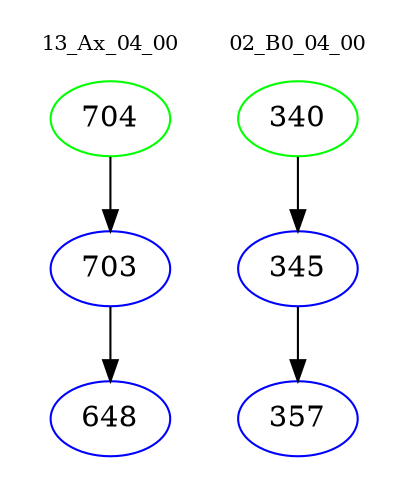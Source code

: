 digraph{
subgraph cluster_0 {
color = white
label = "13_Ax_04_00";
fontsize=10;
T0_704 [label="704", color="green"]
T0_704 -> T0_703 [color="black"]
T0_703 [label="703", color="blue"]
T0_703 -> T0_648 [color="black"]
T0_648 [label="648", color="blue"]
}
subgraph cluster_1 {
color = white
label = "02_B0_04_00";
fontsize=10;
T1_340 [label="340", color="green"]
T1_340 -> T1_345 [color="black"]
T1_345 [label="345", color="blue"]
T1_345 -> T1_357 [color="black"]
T1_357 [label="357", color="blue"]
}
}

